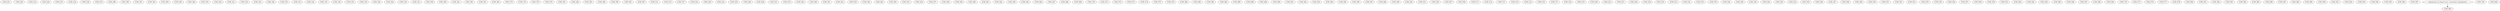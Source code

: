 digraph G {
    COM_201;
    COM_202;
    COM_210;
    COM_220;
    COM_233;
    COM_234;
    COM_238;
    COM_270;
    COM_289;
    COM_300;
    COM_301;
    COM_302;
    COM_304;
    COM_305;
    COM_306;
    COM_318;
    COM_320;
    COM_321;
    COM_322;
    COM_325;
    COM_329;
    COM_330;
    COM_331;
    COM_332;
    COM_333;
    COM_334;
    COM_335;
    COM_339;
    COM_340;
    COM_342;
    COM_343;
    COM_351;
    COM_359;
    COM_360;
    COM_361;
    COM_362;
    COM_363;
    COM_364;
    COM_373;
    COM_374;
    COM_375;
    COM_376;
    COM_381;
    COM_382;
    COM_383;
    COM_389;
    COM_395;
    COM_401;
    COM_407;
    COM_411;
    COM_414;
    COM_417;
    COM_418;
    COM_420;
    COM_423;
    COM_425;
    COM_426;
    COM_428;
    COM_431;
    COM_435;
    COM_436;
    COM_440;
    COM_441;
    COM_442;
    COM_443;
    COM_444;
    COM_445;
    COM_450;
    COM_451;
    COM_452;
    COM_457;
    COM_458;
    COM_459;
    COM_460;
    COM_461;
    COM_463;
    COM_464;
    COM_465;
    COM_466;
    COM_467;
    COM_468;
    COM_469;
    COM_470;
    COM_471;
    COM_472;
    COM_473;
    COM_474;
    COM_475;
    COM_478;
    COM_480;
    COM_482;
    COM_484;
    COM_485;
    COM_486;
    COM_488;
    COM_489;
    COM_490;
    COM_491;
    COM_492;
    COM_493;
    COM_494;
    COM_495;
    COM_496;
    COM_497;
    COM_498;
    COM_499;
    COM_500;
    COM_501;
    COM_502;
    COM_507;
    COM_509;
    COM_511;
    COM_512;
    COM_513;
    COM_514;
    COM_515;
    COM_516;
    COM_517;
    COM_518;
    COM_519;
    COM_520;
    COM_521;
    COM_527;
    COM_528;
    COM_529;
    COM_530;
    COM_531;
    COM_532;
    COM_534;
    COM_535;
    COM_536;
    COM_538;
    COM_539;
    COM_540;
    COM_542;
    COM_543;
    COM_545;
    COM_546;
    COM_547;
    COM_548;
    COM_549;
    COM_550;
    COM_551;
    COM_552;
    COM_553;
    COM_554;
    COM_555;
    COM_556;
    COM_557;
    COM_558;
    COM_559;
    COM_561;
    COM_562;
    COM_563;
    COM_564;
    COM_565;
    COM_566;
    COM_567;
    COM_568;
    COM_569;
    COM_570;
    COM_571;
    COM_576;
    COM_577;
    COM_578;
    COM_580;
    COM_581;
    COM_582;
    COM_583;
    COM_584;
    COM_585;
    COM_586;
    COM_587;
    COM_588;
    COM_589;
    COM_590;
    COM_591;
    COM_592;
    COM_593;
    COM_594;
    COM_595;
    COM_596;
    COM_597;
    edge [color=black];
    permission_of_Supervisory_Committee_chairperson -> COM_600;
    COM_700;
    COM_800;
}
